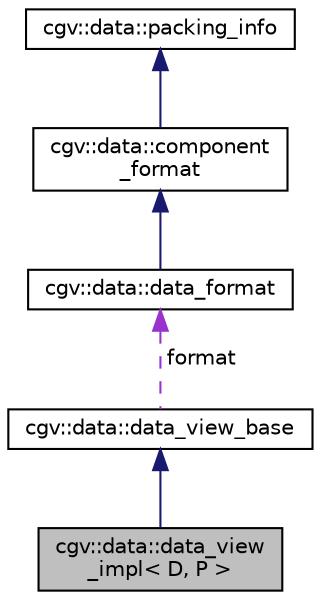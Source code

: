 digraph "cgv::data::data_view_impl&lt; D, P &gt;"
{
  bgcolor="transparent";
  edge [fontname="Helvetica",fontsize="10",labelfontname="Helvetica",labelfontsize="10"];
  node [fontname="Helvetica",fontsize="10",shape=record];
  Node1 [label="cgv::data::data_view\l_impl\< D, P \>",height=0.2,width=0.4,color="black", fillcolor="grey75", style="filled", fontcolor="black"];
  Node2 -> Node1 [dir="back",color="midnightblue",fontsize="10",style="solid",fontname="Helvetica"];
  Node2 [label="cgv::data::data_view_base",height=0.2,width=0.4,color="black",URL="$a00066.html"];
  Node3 -> Node2 [dir="back",color="darkorchid3",fontsize="10",style="dashed",label=" format" ,fontname="Helvetica"];
  Node3 [label="cgv::data::data_format",height=0.2,width=0.4,color="black",URL="$a00064.html"];
  Node4 -> Node3 [dir="back",color="midnightblue",fontsize="10",style="solid",fontname="Helvetica"];
  Node4 [label="cgv::data::component\l_format",height=0.2,width=0.4,color="black",URL="$a00062.html"];
  Node5 -> Node4 [dir="back",color="midnightblue",fontsize="10",style="solid",fontname="Helvetica"];
  Node5 [label="cgv::data::packing_info",height=0.2,width=0.4,color="black",URL="$a00071.html"];
}
